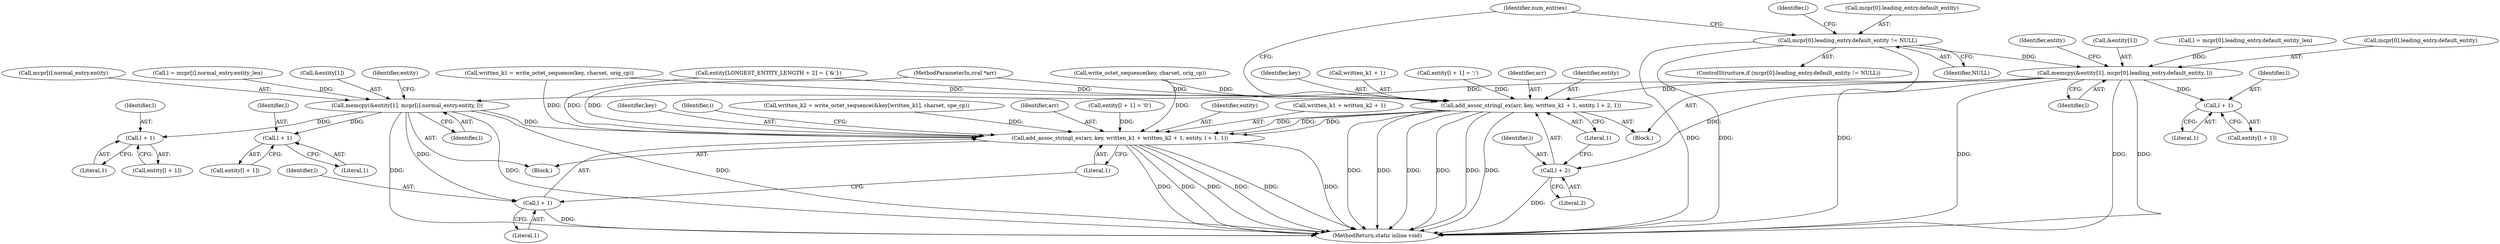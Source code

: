 digraph "0_php-src_0da8b8b801f9276359262f1ef8274c7812d3dfda?w=1_12@pointer" {
"1000182" [label="(Call,mcpr[0].leading_entry.default_entity != NULL)"];
"1000202" [label="(Call,memcpy(&entity[1], mcpr[0].leading_entry.default_entity, l))"];
"1000218" [label="(Call,l + 1)"];
"1000222" [label="(Call,add_assoc_stringl_ex(arr, key, written_k1 + 1, entity, l + 2, 1))"];
"1000329" [label="(Call,add_assoc_stringl_ex(arr, key, written_k1 + written_k2 + 1, entity, l + 1, 1))"];
"1000229" [label="(Call,l + 2)"];
"1000302" [label="(Call,memcpy(&entity[1], mcpr[i].normal_entry.entity, l))"];
"1000318" [label="(Call,l + 1)"];
"1000325" [label="(Call,l + 1)"];
"1000338" [label="(Call,l + 1)"];
"1000251" [label="(Block,)"];
"1000217" [label="(Identifier,entity)"];
"1000224" [label="(Identifier,key)"];
"1000219" [label="(Identifier,l)"];
"1000340" [label="(Literal,1)"];
"1000231" [label="(Literal,2)"];
"1000116" [label="(Call,written_k1 = write_octet_sequence(key, charset, orig_cp))"];
"1000302" [label="(Call,memcpy(&entity[1], mcpr[i].normal_entry.entity, l))"];
"1000191" [label="(Block,)"];
"1000225" [label="(Call,written_k1 + 1)"];
"1000331" [label="(Identifier,key)"];
"1000215" [label="(Call,entity[l + 1] = ';')"];
"1000326" [label="(Identifier,l)"];
"1000265" [label="(Call,l = mcpr[i].normal_entry.entity_len)"];
"1000250" [label="(Identifier,i)"];
"1000320" [label="(Literal,1)"];
"1000303" [label="(Call,&entity[1])"];
"1000317" [label="(Identifier,entity)"];
"1000194" [label="(Identifier,l)"];
"1000232" [label="(Literal,1)"];
"1000214" [label="(Identifier,l)"];
"1000203" [label="(Call,&entity[1])"];
"1000216" [label="(Call,entity[l + 1])"];
"1000229" [label="(Call,l + 2)"];
"1000339" [label="(Identifier,l)"];
"1000181" [label="(ControlStructure,if (mcpr[0].leading_entry.default_entity != NULL))"];
"1000293" [label="(Call,written_k2 = write_octet_sequence(&key[written_k1], charset, spe_cp))"];
"1000314" [label="(Identifier,l)"];
"1000330" [label="(Identifier,arr)"];
"1000338" [label="(Call,l + 1)"];
"1000329" [label="(Call,add_assoc_stringl_ex(arr, key, written_k1 + written_k2 + 1, entity, l + 1, 1))"];
"1000322" [label="(Call,entity[l + 1] = '\0')"];
"1000318" [label="(Call,l + 1)"];
"1000230" [label="(Identifier,l)"];
"1000323" [label="(Call,entity[l + 1])"];
"1000307" [label="(Call,mcpr[i].normal_entry.entity)"];
"1000190" [label="(Identifier,NULL)"];
"1000182" [label="(Call,mcpr[0].leading_entry.default_entity != NULL)"];
"1000222" [label="(Call,add_assoc_stringl_ex(arr, key, written_k1 + 1, entity, l + 2, 1))"];
"1000113" [label="(Call,entity[LONGEST_ENTITY_LENGTH + 2] = {'&'})"];
"1000341" [label="(Literal,1)"];
"1000220" [label="(Literal,1)"];
"1000327" [label="(Literal,1)"];
"1000218" [label="(Call,l + 1)"];
"1000337" [label="(Identifier,entity)"];
"1000325" [label="(Call,l + 1)"];
"1000183" [label="(Call,mcpr[0].leading_entry.default_entity)"];
"1000223" [label="(Identifier,arr)"];
"1000193" [label="(Call,l = mcpr[0].leading_entry.default_entity_len)"];
"1000316" [label="(Call,entity[l + 1])"];
"1000319" [label="(Identifier,l)"];
"1000207" [label="(Call,mcpr[0].leading_entry.default_entity)"];
"1000332" [label="(Call,written_k1 + written_k2 + 1)"];
"1000106" [label="(MethodParameterIn,zval *arr)"];
"1000228" [label="(Identifier,entity)"];
"1000118" [label="(Call,write_octet_sequence(key, charset, orig_cp))"];
"1000342" [label="(MethodReturn,static inline void)"];
"1000234" [label="(Identifier,num_entries)"];
"1000202" [label="(Call,memcpy(&entity[1], mcpr[0].leading_entry.default_entity, l))"];
"1000182" -> "1000181"  [label="AST: "];
"1000182" -> "1000190"  [label="CFG: "];
"1000183" -> "1000182"  [label="AST: "];
"1000190" -> "1000182"  [label="AST: "];
"1000194" -> "1000182"  [label="CFG: "];
"1000234" -> "1000182"  [label="CFG: "];
"1000182" -> "1000342"  [label="DDG: "];
"1000182" -> "1000342"  [label="DDG: "];
"1000182" -> "1000342"  [label="DDG: "];
"1000182" -> "1000202"  [label="DDG: "];
"1000202" -> "1000191"  [label="AST: "];
"1000202" -> "1000214"  [label="CFG: "];
"1000203" -> "1000202"  [label="AST: "];
"1000207" -> "1000202"  [label="AST: "];
"1000214" -> "1000202"  [label="AST: "];
"1000217" -> "1000202"  [label="CFG: "];
"1000202" -> "1000342"  [label="DDG: "];
"1000202" -> "1000342"  [label="DDG: "];
"1000202" -> "1000342"  [label="DDG: "];
"1000193" -> "1000202"  [label="DDG: "];
"1000202" -> "1000218"  [label="DDG: "];
"1000202" -> "1000222"  [label="DDG: "];
"1000202" -> "1000229"  [label="DDG: "];
"1000202" -> "1000302"  [label="DDG: "];
"1000218" -> "1000216"  [label="AST: "];
"1000218" -> "1000220"  [label="CFG: "];
"1000219" -> "1000218"  [label="AST: "];
"1000220" -> "1000218"  [label="AST: "];
"1000216" -> "1000218"  [label="CFG: "];
"1000222" -> "1000191"  [label="AST: "];
"1000222" -> "1000232"  [label="CFG: "];
"1000223" -> "1000222"  [label="AST: "];
"1000224" -> "1000222"  [label="AST: "];
"1000225" -> "1000222"  [label="AST: "];
"1000228" -> "1000222"  [label="AST: "];
"1000229" -> "1000222"  [label="AST: "];
"1000232" -> "1000222"  [label="AST: "];
"1000234" -> "1000222"  [label="CFG: "];
"1000222" -> "1000342"  [label="DDG: "];
"1000222" -> "1000342"  [label="DDG: "];
"1000222" -> "1000342"  [label="DDG: "];
"1000222" -> "1000342"  [label="DDG: "];
"1000222" -> "1000342"  [label="DDG: "];
"1000222" -> "1000342"  [label="DDG: "];
"1000106" -> "1000222"  [label="DDG: "];
"1000118" -> "1000222"  [label="DDG: "];
"1000116" -> "1000222"  [label="DDG: "];
"1000215" -> "1000222"  [label="DDG: "];
"1000113" -> "1000222"  [label="DDG: "];
"1000222" -> "1000329"  [label="DDG: "];
"1000222" -> "1000329"  [label="DDG: "];
"1000222" -> "1000329"  [label="DDG: "];
"1000329" -> "1000251"  [label="AST: "];
"1000329" -> "1000341"  [label="CFG: "];
"1000330" -> "1000329"  [label="AST: "];
"1000331" -> "1000329"  [label="AST: "];
"1000332" -> "1000329"  [label="AST: "];
"1000337" -> "1000329"  [label="AST: "];
"1000338" -> "1000329"  [label="AST: "];
"1000341" -> "1000329"  [label="AST: "];
"1000250" -> "1000329"  [label="CFG: "];
"1000329" -> "1000342"  [label="DDG: "];
"1000329" -> "1000342"  [label="DDG: "];
"1000329" -> "1000342"  [label="DDG: "];
"1000329" -> "1000342"  [label="DDG: "];
"1000329" -> "1000342"  [label="DDG: "];
"1000329" -> "1000342"  [label="DDG: "];
"1000106" -> "1000329"  [label="DDG: "];
"1000118" -> "1000329"  [label="DDG: "];
"1000116" -> "1000329"  [label="DDG: "];
"1000293" -> "1000329"  [label="DDG: "];
"1000322" -> "1000329"  [label="DDG: "];
"1000113" -> "1000329"  [label="DDG: "];
"1000302" -> "1000329"  [label="DDG: "];
"1000229" -> "1000231"  [label="CFG: "];
"1000230" -> "1000229"  [label="AST: "];
"1000231" -> "1000229"  [label="AST: "];
"1000232" -> "1000229"  [label="CFG: "];
"1000229" -> "1000342"  [label="DDG: "];
"1000302" -> "1000251"  [label="AST: "];
"1000302" -> "1000314"  [label="CFG: "];
"1000303" -> "1000302"  [label="AST: "];
"1000307" -> "1000302"  [label="AST: "];
"1000314" -> "1000302"  [label="AST: "];
"1000317" -> "1000302"  [label="CFG: "];
"1000302" -> "1000342"  [label="DDG: "];
"1000302" -> "1000342"  [label="DDG: "];
"1000302" -> "1000342"  [label="DDG: "];
"1000265" -> "1000302"  [label="DDG: "];
"1000302" -> "1000318"  [label="DDG: "];
"1000302" -> "1000325"  [label="DDG: "];
"1000302" -> "1000338"  [label="DDG: "];
"1000318" -> "1000316"  [label="AST: "];
"1000318" -> "1000320"  [label="CFG: "];
"1000319" -> "1000318"  [label="AST: "];
"1000320" -> "1000318"  [label="AST: "];
"1000316" -> "1000318"  [label="CFG: "];
"1000325" -> "1000323"  [label="AST: "];
"1000325" -> "1000327"  [label="CFG: "];
"1000326" -> "1000325"  [label="AST: "];
"1000327" -> "1000325"  [label="AST: "];
"1000323" -> "1000325"  [label="CFG: "];
"1000338" -> "1000340"  [label="CFG: "];
"1000339" -> "1000338"  [label="AST: "];
"1000340" -> "1000338"  [label="AST: "];
"1000341" -> "1000338"  [label="CFG: "];
"1000338" -> "1000342"  [label="DDG: "];
}
